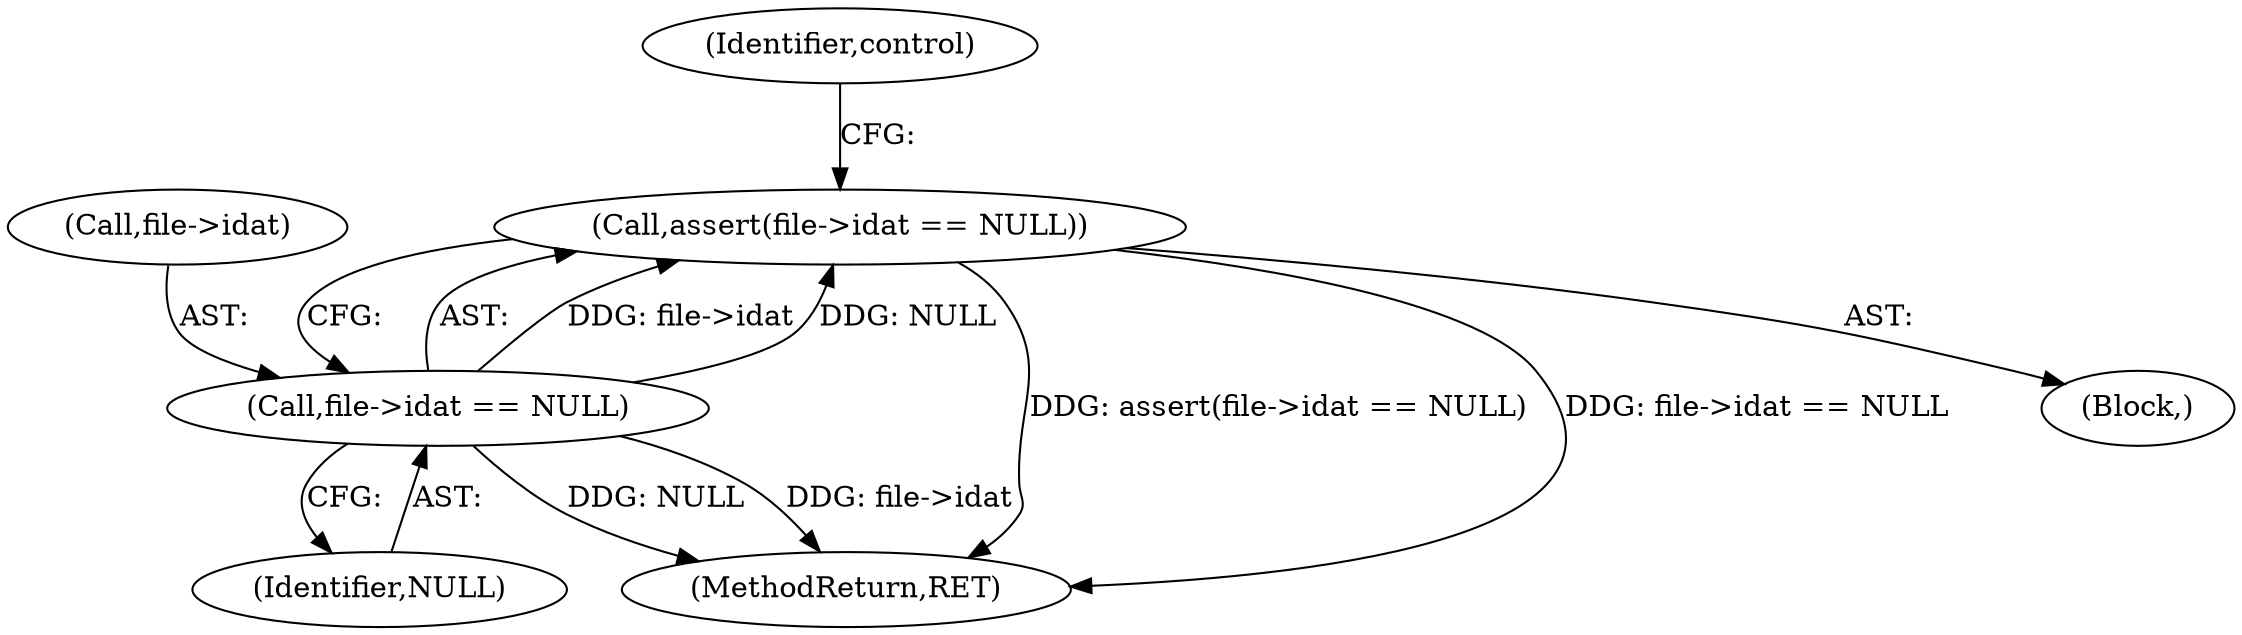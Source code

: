 digraph "0_Android_9d4853418ab2f754c2b63e091c29c5529b8b86ca_163@API" {
"1000108" [label="(Call,assert(file->idat == NULL))"];
"1000109" [label="(Call,file->idat == NULL)"];
"1000108" [label="(Call,assert(file->idat == NULL))"];
"1000107" [label="(Block,)"];
"1000134" [label="(MethodReturn,RET)"];
"1000110" [label="(Call,file->idat)"];
"1000109" [label="(Call,file->idat == NULL)"];
"1000117" [label="(Identifier,control)"];
"1000113" [label="(Identifier,NULL)"];
"1000108" -> "1000107"  [label="AST: "];
"1000108" -> "1000109"  [label="CFG: "];
"1000109" -> "1000108"  [label="AST: "];
"1000117" -> "1000108"  [label="CFG: "];
"1000108" -> "1000134"  [label="DDG: assert(file->idat == NULL)"];
"1000108" -> "1000134"  [label="DDG: file->idat == NULL"];
"1000109" -> "1000108"  [label="DDG: file->idat"];
"1000109" -> "1000108"  [label="DDG: NULL"];
"1000109" -> "1000113"  [label="CFG: "];
"1000110" -> "1000109"  [label="AST: "];
"1000113" -> "1000109"  [label="AST: "];
"1000109" -> "1000134"  [label="DDG: NULL"];
"1000109" -> "1000134"  [label="DDG: file->idat"];
}
